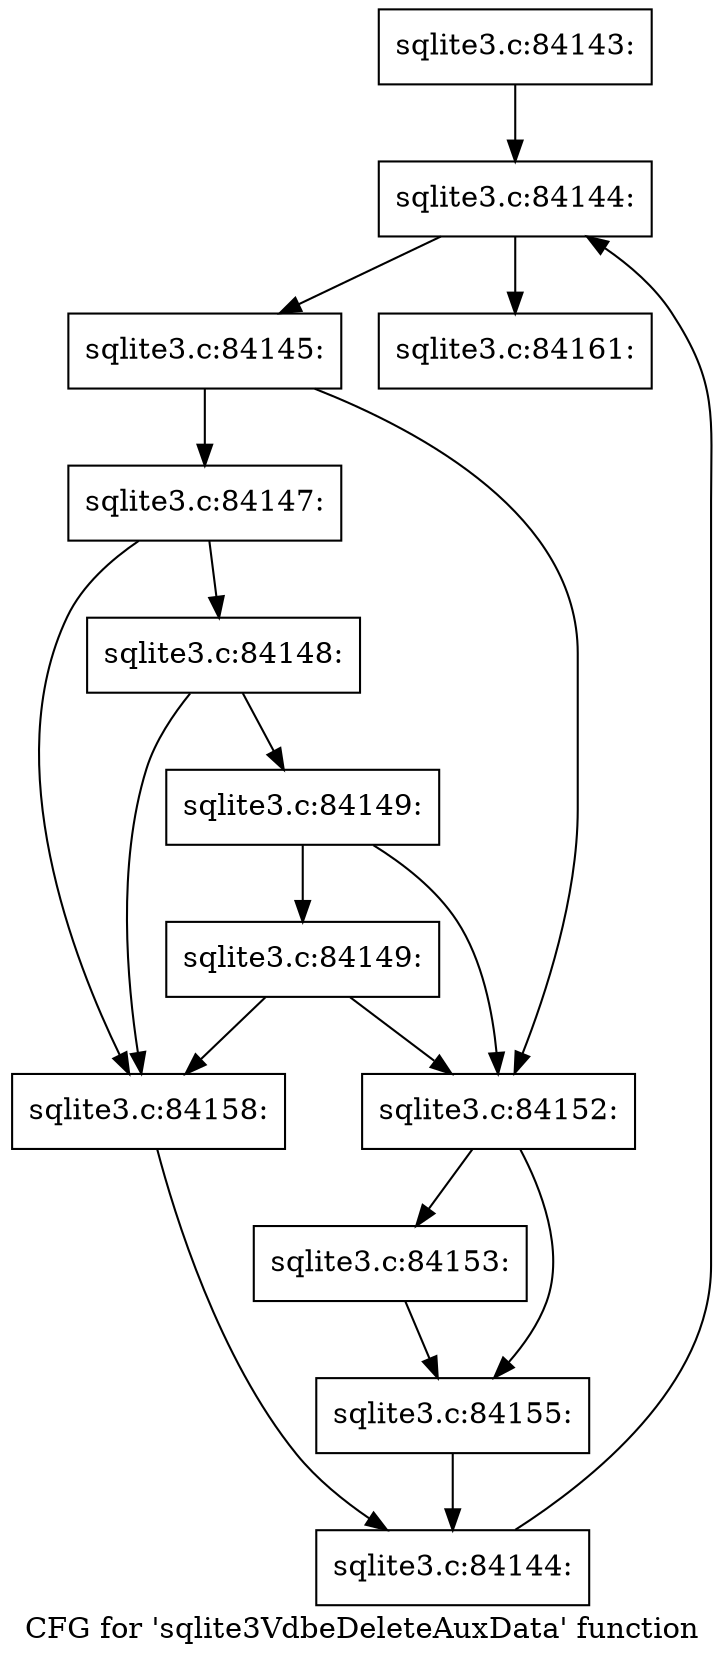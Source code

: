 digraph "CFG for 'sqlite3VdbeDeleteAuxData' function" {
	label="CFG for 'sqlite3VdbeDeleteAuxData' function";

	Node0x55c0f7a41c20 [shape=record,label="{sqlite3.c:84143:}"];
	Node0x55c0f7a41c20 -> Node0x55c0f7a463b0;
	Node0x55c0f7a463b0 [shape=record,label="{sqlite3.c:84144:}"];
	Node0x55c0f7a463b0 -> Node0x55c0f7a466c0;
	Node0x55c0f7a463b0 -> Node0x55c0f7a464a0;
	Node0x55c0f7a466c0 [shape=record,label="{sqlite3.c:84145:}"];
	Node0x55c0f7a466c0 -> Node0x55c0f7a46d90;
	Node0x55c0f7a466c0 -> Node0x55c0f7a46e80;
	Node0x55c0f7a46e80 [shape=record,label="{sqlite3.c:84147:}"];
	Node0x55c0f7a46e80 -> Node0x55c0f7a47230;
	Node0x55c0f7a46e80 -> Node0x55c0f7a46e30;
	Node0x55c0f7a47230 [shape=record,label="{sqlite3.c:84148:}"];
	Node0x55c0f7a47230 -> Node0x55c0f7a471b0;
	Node0x55c0f7a47230 -> Node0x55c0f7a46e30;
	Node0x55c0f7a471b0 [shape=record,label="{sqlite3.c:84149:}"];
	Node0x55c0f7a471b0 -> Node0x55c0f7a46d90;
	Node0x55c0f7a471b0 -> Node0x55c0f7a47a60;
	Node0x55c0f7a47a60 [shape=record,label="{sqlite3.c:84149:}"];
	Node0x55c0f7a47a60 -> Node0x55c0f7a46e30;
	Node0x55c0f7a47a60 -> Node0x55c0f7a46d90;
	Node0x55c0f7a46d90 [shape=record,label="{sqlite3.c:84152:}"];
	Node0x55c0f7a46d90 -> Node0x55c0f7a48420;
	Node0x55c0f7a46d90 -> Node0x55c0f7a48470;
	Node0x55c0f7a48420 [shape=record,label="{sqlite3.c:84153:}"];
	Node0x55c0f7a48420 -> Node0x55c0f7a48470;
	Node0x55c0f7a48470 [shape=record,label="{sqlite3.c:84155:}"];
	Node0x55c0f7a48470 -> Node0x55c0f7a46de0;
	Node0x55c0f7a46e30 [shape=record,label="{sqlite3.c:84158:}"];
	Node0x55c0f7a46e30 -> Node0x55c0f7a46de0;
	Node0x55c0f7a46de0 [shape=record,label="{sqlite3.c:84144:}"];
	Node0x55c0f7a46de0 -> Node0x55c0f7a463b0;
	Node0x55c0f7a464a0 [shape=record,label="{sqlite3.c:84161:}"];
}

